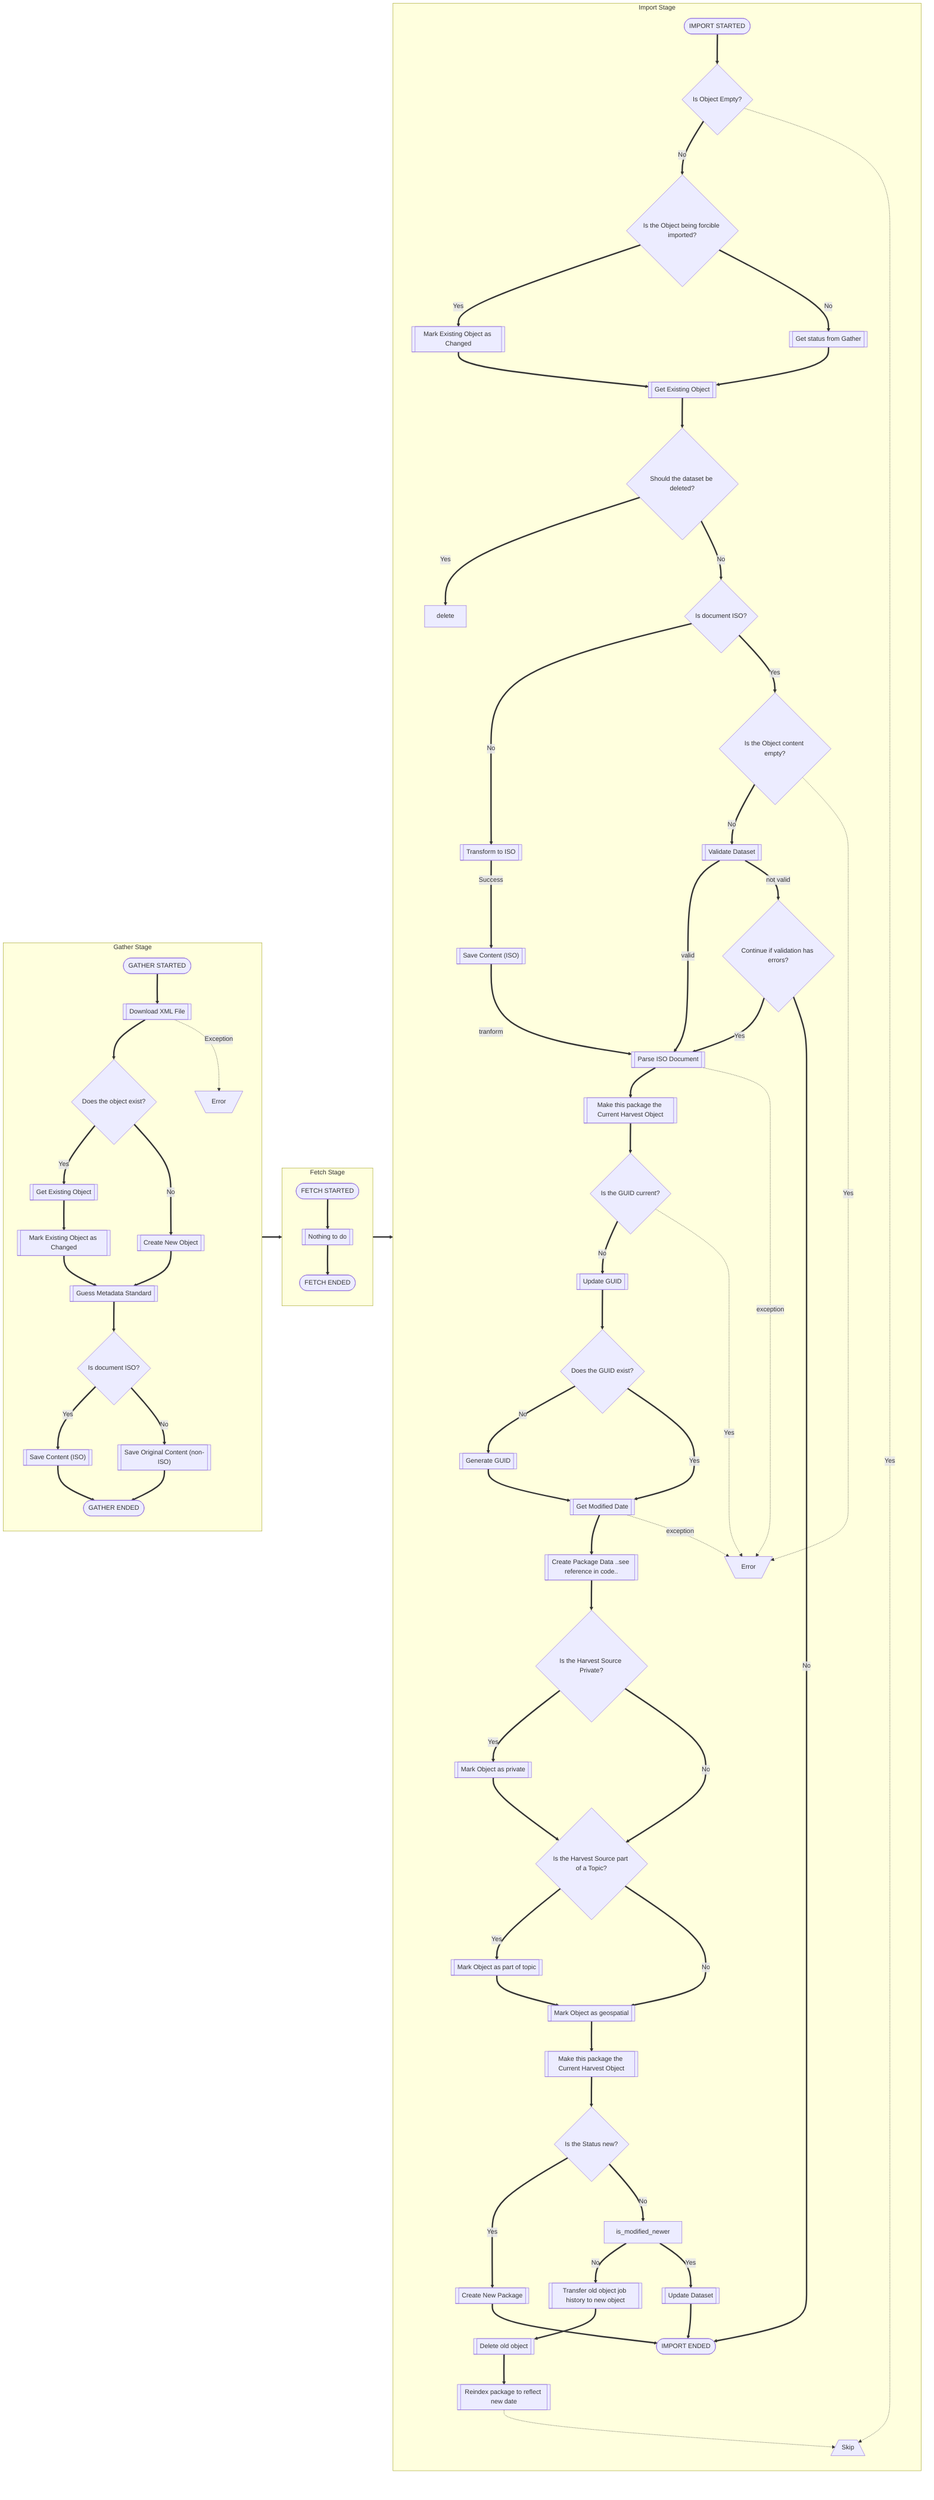 flowchart LR

  %% Algorithm
  gather_stage ==> fetch_stage
  fetch_stage ==> import_stage

  subgraph gather_stage [Gather Stage]
    direction TB
    gs([GATHER STARTED])
    ge([GATHER ENDED])
    gs ==> _get_content_as_unicode
    _get_content_as_unicode ==> is_existing_object
    is_existing_object == Yes ==> get_existing_object
    is_existing_object == No ==> create_object
    get_existing_object ==> change_object
    change_object ==> guess_standard
    create_object ==> guess_standard
    guess_standard ==> is_iso
    is_iso == Yes ==> save_content
    is_iso == No ==> save_original_document
    save_content ==> ge
    save_original_document ==> ge
    _get_content_as_unicode-. Exception .-> error
  end
  subgraph fetch_stage [Fetch Stage]
    direction TB
    fs([FETCH STARTED])
    fe([FETCH ENDED])
    fs ==> do_nothing
    do_nothing ==> fe
  end
  subgraph import_stage [Import Stage]
    direction TB
    is([IMPORT STARTED])
    ie([IMPORT ENDED])
    is ==> is_object_empty
    is_object_empty == No ==> is_force_import
    is_force_import == Yes ==> change_object_2
    is_force_import == No ==> check_status_from_gather
    change_object_2 ==> get_existing_object_2
    check_status_from_gather ==> get_existing_object_2
    get_existing_object_2 ==> is_delete
    is_delete == Yes ==> delete
    is_delete == No ==> is_iso_2
    is_iso_2 == No ==> transform_to_iso
    transform_to_iso == Success ==> save_content_2
    save_content_2 == tranform ==> parse_iso
    is_iso_2 == Yes ==> is_object_content_empty
    is_object_content_empty == No ==> _validate_document
    _validate_document == valid ==> parse_iso
    _validate_document == not valid ==> continue_on_validation_errors
    continue_on_validation_errors == Yes ==> parse_iso
    continue_on_validation_errors == No ==> ie
    parse_iso ==> update_object_reference
    update_object_reference ==> is_guid_current
    is_guid_current == No ==> update_guid
    update_guid ==> is_guid_present
    is_guid_present == No ==> generate_guid
    is_guid_present == Yes ==> get_modified_date
    generate_guid ==> get_modified_date
    get_modified_date ==> spatial_package_create
    spatial_package_create ==> is_source_private
    is_source_private == Yes ==> mark_object_private
    %% BUG: if source marked as private --> harvest --> changed to public --> harvest --> datasets remain private
    is_source_private == No ==> is_source_part_of_topic
    mark_object_private ==> is_source_part_of_topic
    is_source_part_of_topic == Yes ==> mark_object_part_of_topic
    is_source_part_of_topic == No ==> mark_as_geospatial
    mark_object_part_of_topic ==> mark_as_geospatial
    mark_as_geospatial ==> update_object_reference_2
    update_object_reference_2 ==> is_status_new
    is_status_new == Yes ==> create
    is_status_new == No ==> is_modified_newer
    is_modified_newer == No ==> transfer_job_history
    transfer_job_history ==> delete_old_object
    delete_old_object ==> reindex_package
    is_modified_newer == Yes ==> update
    create ==> ie
    update ==> ie
    is_object_content_empty-. Yes .-> error_2
    parse_iso-. exception .-> error_2
    is_guid_current-. Yes .-> error_2
    get_modified_date-. exception .-> error_2
    is_object_empty-. Yes .-> skip
    reindex_package -.-> skip
  end

  %% Data
  error[\Error/]
  error_2[\Error/]
  skip[/Skip\]

  %% Functons

  %% Code: https://github.com/ckan/ckanext-spatial/blob/e59a295431247fcd605fe55bb4fd9a2ecfc28d2b/ckanext/spatial/harvesters/base.py#L835-L860
  _get_content_as_unicode[[Download XML File]]

  get_existing_object[[Get Existing Object]]
  get_existing_object_2[[Get Existing Object]]
  create_object[[Create New Object]]
  change_object[[Mark Existing Object as Changed]]
  change_object_2[[Mark Existing Object as Changed]]
  guess_standard[[Guess Metadata Standard]]
  save_content[["Save Content (ISO)"]]
  save_content_2[["Save Content (ISO)"]]
  save_original_document[["Save Original Content (non-ISO)"]]
  update[[Update Dataset]]
  do_nothing[[Nothing to do]]
  create[[Create New Package]]
  update_object_reference[[Make this package the Current Harvest Object]]
  update_object_reference_2[[Make this package the Current Harvest Object]]
  transform_to_iso[[Transform to ISO]]
  _validate_document[[Validate Dataset]]
  parse_iso[[Parse ISO Document]]
  update_guid[[Update GUID]]
  generate_guid[[Generate GUID]]
  check_status_from_gather[[Get status from Gather]]
  get_modified_date[[Get Modified Date]]
  mark_object_private[[Mark Object as private]]
  mark_object_part_of_topic[[Mark Object as part of topic]]
  mark_as_geospatial[[Mark Object as geospatial]]
  transfer_job_history[[Transfer old object job history to new object]]
  delete_old_object[[Delete old object]]
  reindex_package[[Reindex package to reflect new date]]
  %% Spatial Package Create: https://github.com/ckan/ckanext-spatial/blob/e59a295431247fcd605fe55bb4fd9a2ecfc28d2b/ckanext/spatial/harvesters/base.py#L233-L492
  spatial_package_create[[Create Package Data ..see reference in code..]]


  %% Conditional Checks
  is_existing_object{Does the object exist?}
  is_iso{Is document ISO?}
  is_iso_2{Is document ISO?}
  is_object_empty{Is Object Empty?}
  is_force_import{Is the Object being forcible imported?}
  is_object_content_empty{Is the Object content empty?}
  continue_on_validation_errors{Continue if validation has errors?}
  is_guid_current{Is the GUID current?}
  is_guid_present{Does the GUID exist?}
  is_delete{Should the dataset be deleted?}
  is_source_private{Is the Harvest Source Private?}
  is_source_part_of_topic{Is the Harvest Source part of a Topic?}
  is_status_new{Is the Status new?}